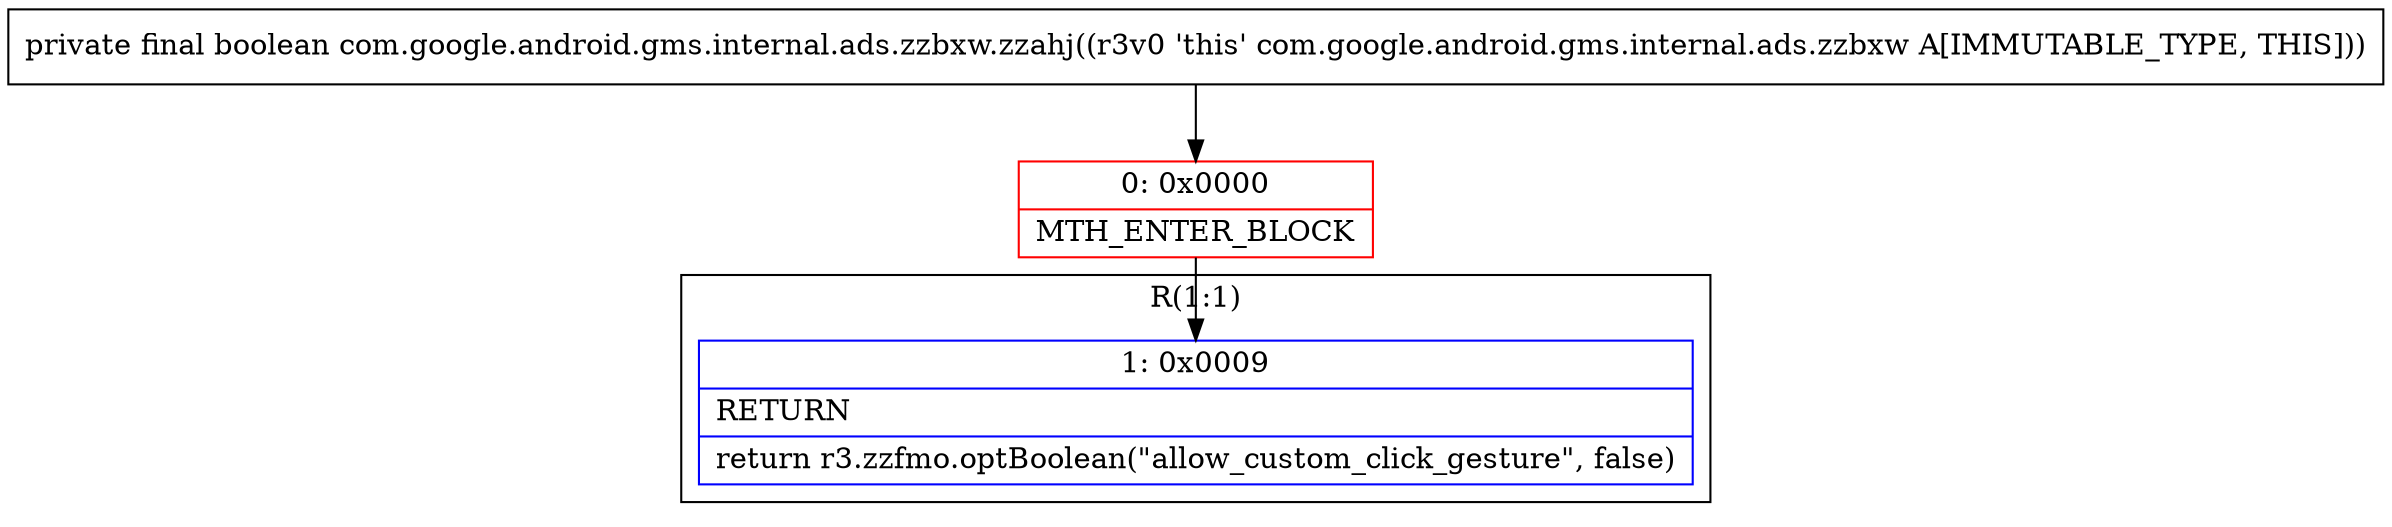 digraph "CFG forcom.google.android.gms.internal.ads.zzbxw.zzahj()Z" {
subgraph cluster_Region_1232953266 {
label = "R(1:1)";
node [shape=record,color=blue];
Node_1 [shape=record,label="{1\:\ 0x0009|RETURN\l|return r3.zzfmo.optBoolean(\"allow_custom_click_gesture\", false)\l}"];
}
Node_0 [shape=record,color=red,label="{0\:\ 0x0000|MTH_ENTER_BLOCK\l}"];
MethodNode[shape=record,label="{private final boolean com.google.android.gms.internal.ads.zzbxw.zzahj((r3v0 'this' com.google.android.gms.internal.ads.zzbxw A[IMMUTABLE_TYPE, THIS])) }"];
MethodNode -> Node_0;
Node_0 -> Node_1;
}

